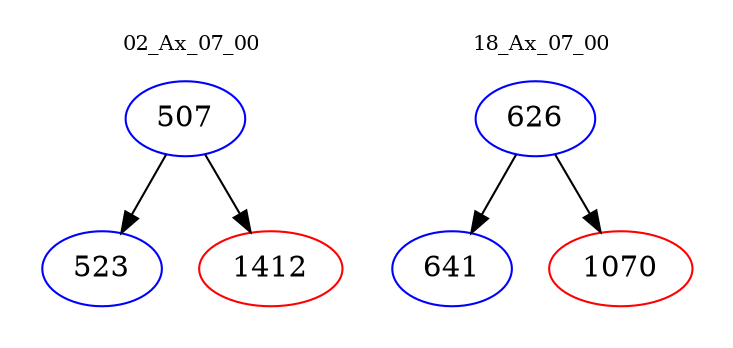 digraph{
subgraph cluster_0 {
color = white
label = "02_Ax_07_00";
fontsize=10;
T0_507 [label="507", color="blue"]
T0_507 -> T0_523 [color="black"]
T0_523 [label="523", color="blue"]
T0_507 -> T0_1412 [color="black"]
T0_1412 [label="1412", color="red"]
}
subgraph cluster_1 {
color = white
label = "18_Ax_07_00";
fontsize=10;
T1_626 [label="626", color="blue"]
T1_626 -> T1_641 [color="black"]
T1_641 [label="641", color="blue"]
T1_626 -> T1_1070 [color="black"]
T1_1070 [label="1070", color="red"]
}
}
